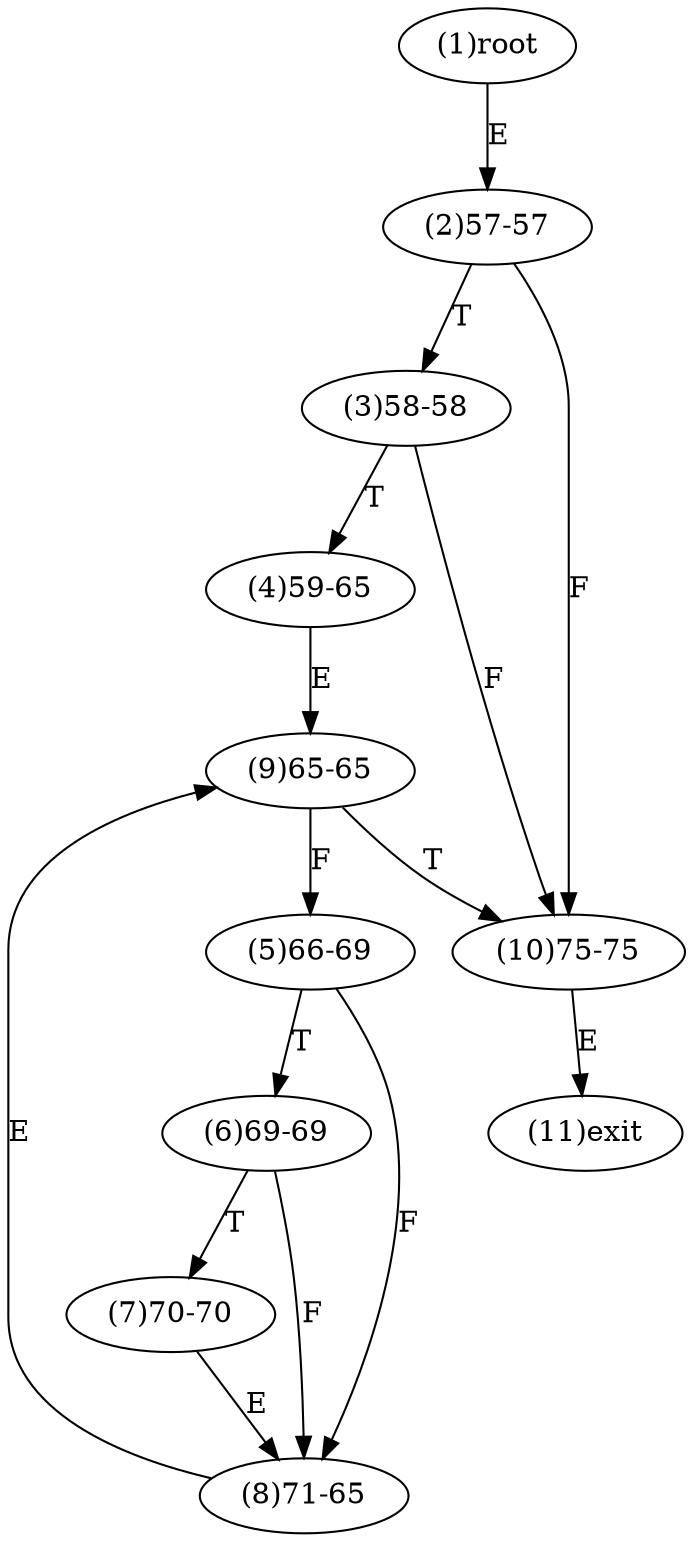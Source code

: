 digraph "" { 
1[ label="(1)root"];
2[ label="(2)57-57"];
3[ label="(3)58-58"];
4[ label="(4)59-65"];
5[ label="(5)66-69"];
6[ label="(6)69-69"];
7[ label="(7)70-70"];
8[ label="(8)71-65"];
9[ label="(9)65-65"];
10[ label="(10)75-75"];
11[ label="(11)exit"];
1->2[ label="E"];
2->10[ label="F"];
2->3[ label="T"];
3->10[ label="F"];
3->4[ label="T"];
4->9[ label="E"];
5->8[ label="F"];
5->6[ label="T"];
6->8[ label="F"];
6->7[ label="T"];
7->8[ label="E"];
8->9[ label="E"];
9->5[ label="F"];
9->10[ label="T"];
10->11[ label="E"];
}
